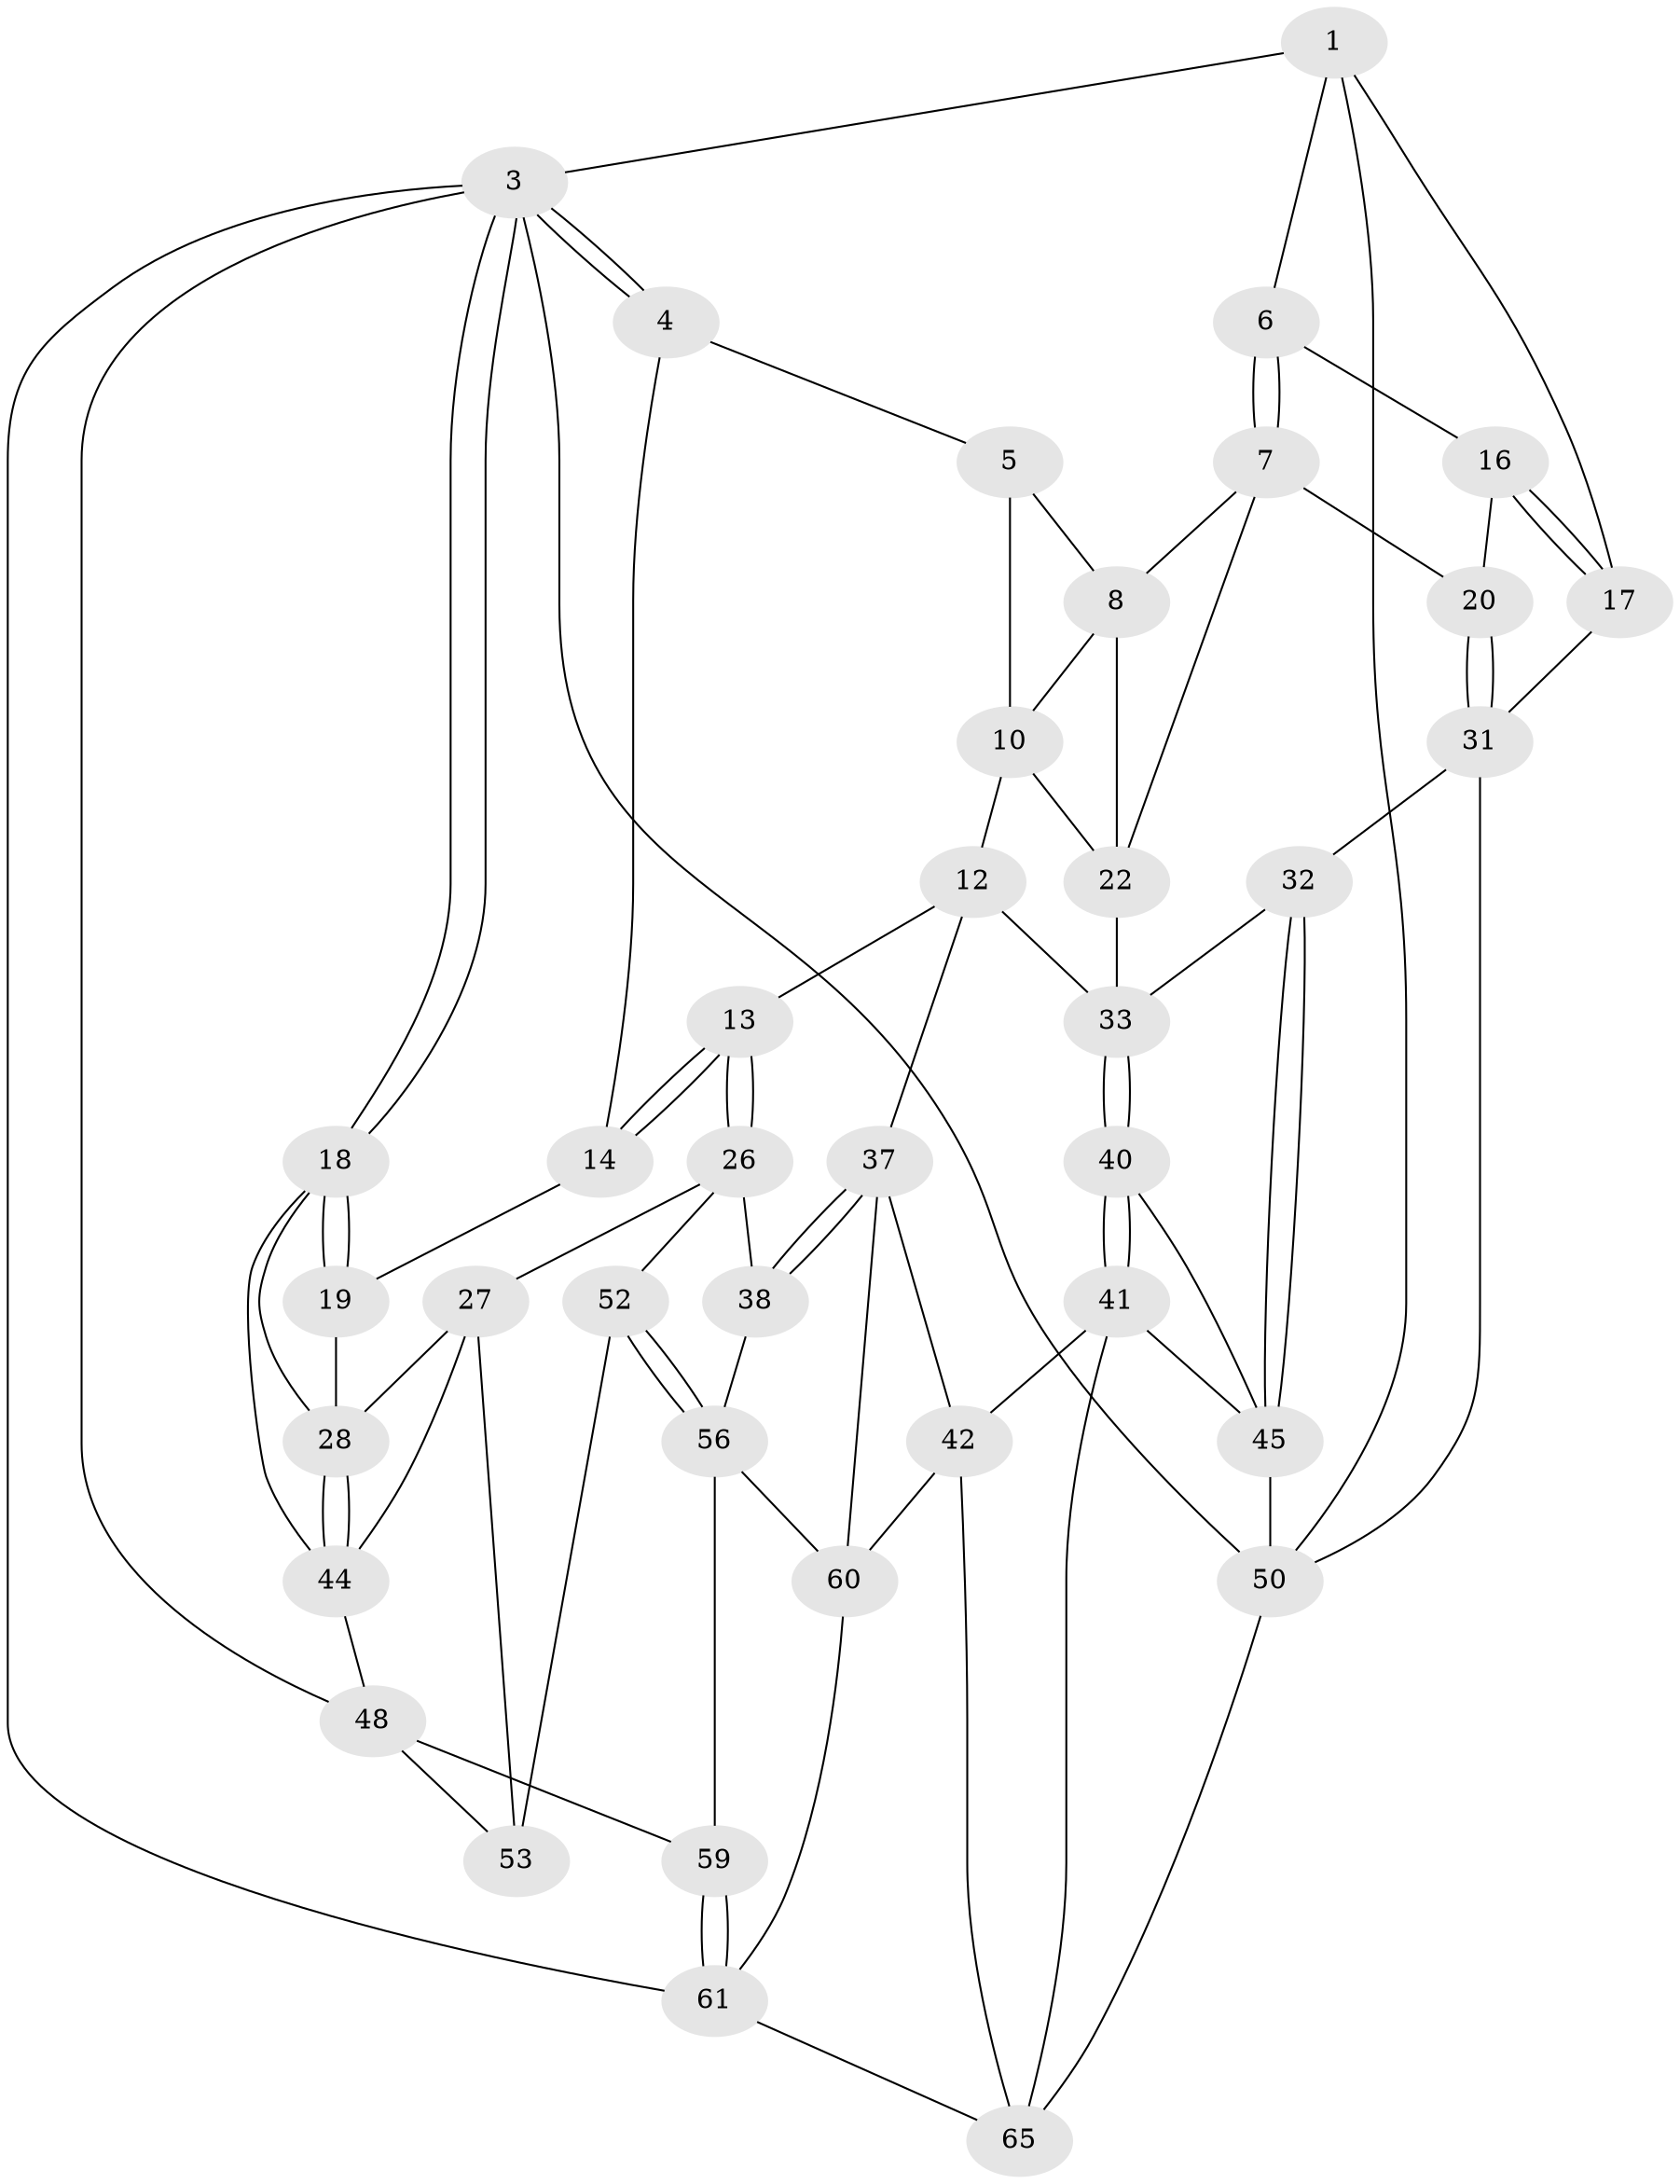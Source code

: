 // original degree distribution, {3: 0.045454545454545456, 6: 0.19696969696969696, 4: 0.19696969696969696, 5: 0.5606060606060606}
// Generated by graph-tools (version 1.1) at 2025/11/02/27/25 16:11:53]
// undirected, 39 vertices, 87 edges
graph export_dot {
graph [start="1"]
  node [color=gray90,style=filled];
  1 [pos="+0.6562750449465958+0",super="+2"];
  3 [pos="+0+0",super="+49"];
  4 [pos="+0.2802117609548884+0"];
  5 [pos="+0.38274665352674275+0",super="+9"];
  6 [pos="+0.7022777335035918+0.04571888729754642"];
  7 [pos="+0.6572748791238798+0.15804374141362654",super="+21"];
  8 [pos="+0.6073421765376663+0.20426810270096574",super="+24"];
  10 [pos="+0.46333304382891166+0.23346779164409565",super="+11"];
  12 [pos="+0.39010578423313164+0.34424128532381115",super="+36"];
  13 [pos="+0.3399373176754784+0.35919700801282783"];
  14 [pos="+0.19863292478934896+0.18231866263043192",super="+15"];
  16 [pos="+0.8375008020591994+0.15516450439528973"];
  17 [pos="+1+0"];
  18 [pos="+0+0.12929012756916697",super="+30"];
  19 [pos="+0+0.14830865397076942",super="+25"];
  20 [pos="+0.8263273566536158+0.3164962959362489"];
  22 [pos="+0.6772739837495003+0.38352325877776117",super="+23"];
  26 [pos="+0.2833967783752863+0.4664457685057496",super="+39"];
  27 [pos="+0.13487119606610254+0.4737250960381846",super="+46"];
  28 [pos="+0.11536886873595402+0.4604404305295215",super="+29"];
  31 [pos="+1+0.40843090878862814",super="+35"];
  32 [pos="+0.839846452116762+0.5188819760095036"];
  33 [pos="+0.6664707289363516+0.4552125006505348",super="+34"];
  37 [pos="+0.4576706214978205+0.7022467912658816",super="+43"];
  38 [pos="+0.37855136878829126+0.6605893752629171"];
  40 [pos="+0.6663222473309361+0.5011857864112814"];
  41 [pos="+0.5840507275307959+0.744838823195808",super="+54"];
  42 [pos="+0.5471065006144099+0.7499281123325025",super="+64"];
  44 [pos="+0+0.46597188796162287",super="+47"];
  45 [pos="+0.7992658555767634+0.5980552629979543",super="+51"];
  48 [pos="+0+1",super="+57"];
  50 [pos="+1+0.6998985959588049",super="+55"];
  52 [pos="+0.11991399679907687+0.6660467039321121"];
  53 [pos="+0.08000276442232213+0.6639236599595731"];
  56 [pos="+0.24183933194030957+0.754289416727365",super="+58"];
  59 [pos="+0.17547740637890905+0.836707983727177"];
  60 [pos="+0.2924195281448036+0.9157098228550236",super="+62"];
  61 [pos="+0+1",super="+63"];
  65 [pos="+0.8777688761754636+1",super="+66"];
  1 -- 6;
  1 -- 3;
  1 -- 17;
  1 -- 50;
  3 -- 4;
  3 -- 4;
  3 -- 18;
  3 -- 18;
  3 -- 48;
  3 -- 61;
  3 -- 50;
  4 -- 5;
  4 -- 14;
  5 -- 8;
  5 -- 10;
  6 -- 7;
  6 -- 7;
  6 -- 16;
  7 -- 8;
  7 -- 20;
  7 -- 22;
  8 -- 10;
  8 -- 22;
  10 -- 12;
  10 -- 22;
  12 -- 13;
  12 -- 37;
  12 -- 33;
  13 -- 14;
  13 -- 14;
  13 -- 26;
  13 -- 26;
  14 -- 19;
  16 -- 17;
  16 -- 17;
  16 -- 20;
  17 -- 31;
  18 -- 19;
  18 -- 19;
  18 -- 28;
  18 -- 44;
  19 -- 28;
  20 -- 31;
  20 -- 31;
  22 -- 33;
  26 -- 27;
  26 -- 52;
  26 -- 38;
  27 -- 28;
  27 -- 53;
  27 -- 44;
  28 -- 44;
  28 -- 44;
  31 -- 32;
  31 -- 50;
  32 -- 33;
  32 -- 45;
  32 -- 45;
  33 -- 40;
  33 -- 40;
  37 -- 38;
  37 -- 38;
  37 -- 42;
  37 -- 60;
  38 -- 56;
  40 -- 41;
  40 -- 41;
  40 -- 45;
  41 -- 42;
  41 -- 65;
  41 -- 45;
  42 -- 65;
  42 -- 60;
  44 -- 48;
  45 -- 50;
  48 -- 59;
  48 -- 53;
  50 -- 65;
  52 -- 53;
  52 -- 56;
  52 -- 56;
  56 -- 59;
  56 -- 60;
  59 -- 61;
  59 -- 61;
  60 -- 61;
  61 -- 65;
}
